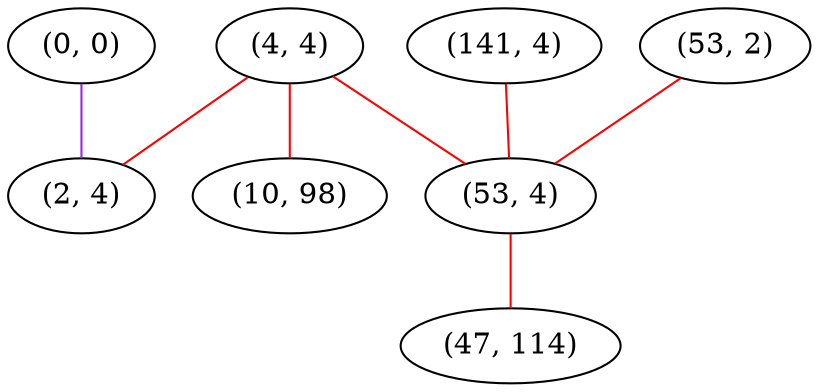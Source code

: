graph "" {
"(0, 0)";
"(141, 4)";
"(4, 4)";
"(53, 2)";
"(53, 4)";
"(47, 114)";
"(2, 4)";
"(10, 98)";
"(0, 0)" -- "(2, 4)"  [color=purple, key=0, weight=4];
"(141, 4)" -- "(53, 4)"  [color=red, key=0, weight=1];
"(4, 4)" -- "(53, 4)"  [color=red, key=0, weight=1];
"(4, 4)" -- "(2, 4)"  [color=red, key=0, weight=1];
"(4, 4)" -- "(10, 98)"  [color=red, key=0, weight=1];
"(53, 2)" -- "(53, 4)"  [color=red, key=0, weight=1];
"(53, 4)" -- "(47, 114)"  [color=red, key=0, weight=1];
}
